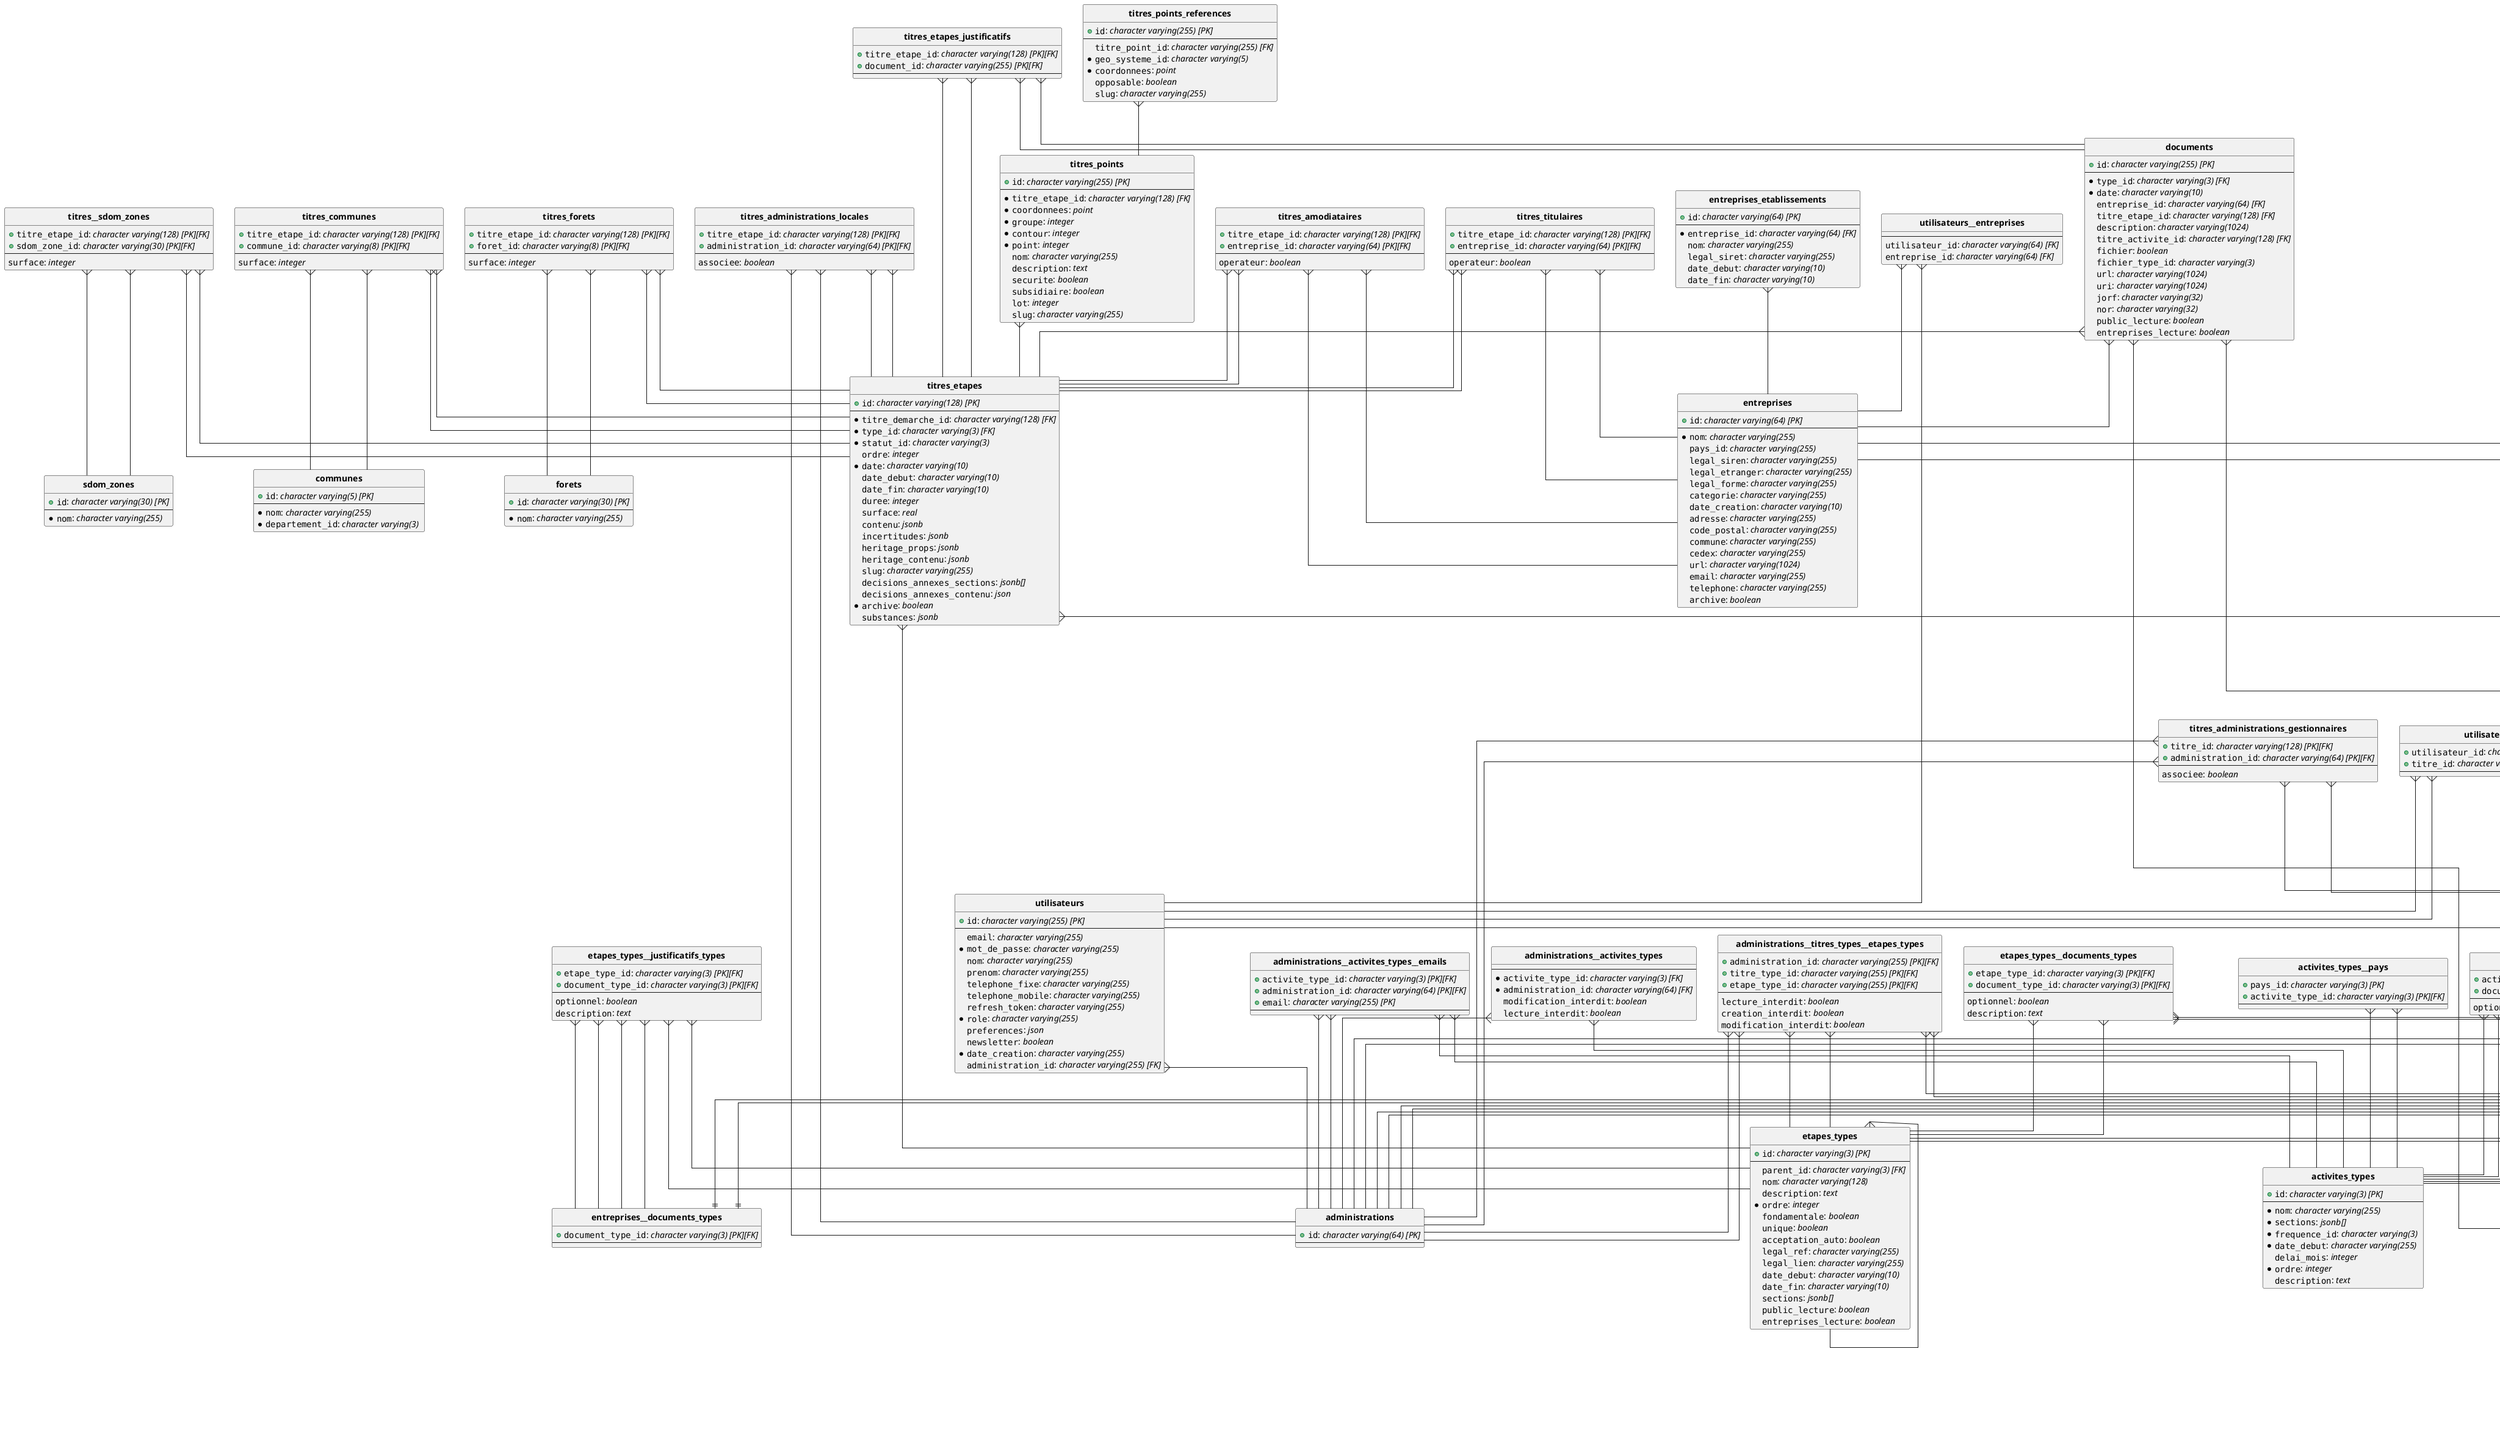 @startuml
hide circle
skinparam linetype ortho

entity "**activites_statuts**" {
  + ""id"": //character varying(3) [PK]//
  --
  *""nom"": //character varying(255) //
  *""couleur"": //character varying(16) //
}

entity "**activites_types**" {
  + ""id"": //character varying(3) [PK]//
  --
  *""nom"": //character varying(255) //
  *""sections"": //jsonb[] //
  *""frequence_id"": //character varying(3) //
  *""date_debut"": //character varying(255) //
  ""delai_mois"": //integer //
  *""ordre"": //integer //
  ""description"": //text //
}

entity "**activites_types__documents_types**" {
  + ""activite_type_id"": //character varying(3) [PK][FK]//
  + ""document_type_id"": //character varying(3) [PK][FK]//
  --
  ""optionnel"": //boolean //
}

entity "**activites_types__pays**" {
  + ""pays_id"": //character varying(3) [PK]//
  + ""activite_type_id"": //character varying(3) [PK][FK]//
  --
}

entity "**activites_types__titres_types**" {
  + ""titre_type_id"": //character varying(3) [PK][FK]//
  + ""activite_type_id"": //character varying(3) [PK][FK]//
  --
}

entity "**administrations**" {
  + ""id"": //character varying(64) [PK]//
  --
}

entity "**administrations__activites_types**" {
  --
  *""activite_type_id"": //character varying(3) [FK]//
  *""administration_id"": //character varying(64) [FK]//
  ""modification_interdit"": //boolean //
  ""lecture_interdit"": //boolean //
}

entity "**administrations__activites_types__emails**" {
  + ""activite_type_id"": //character varying(3) [PK][FK]//
  + ""administration_id"": //character varying(64) [PK][FK]//
  + ""email"": //character varying(255) [PK]//
  --
}

entity "**administrations__titres_types**" {
  + ""administration_id"": //character varying(255) [PK][FK]//
  + ""titre_type_id"": //character varying(255) [PK][FK]//
  --
  ""gestionnaire"": //boolean //
  ""associee"": //boolean //
}

entity "**administrations__titres_types__etapes_types**" {
  + ""administration_id"": //character varying(255) [PK][FK]//
  + ""titre_type_id"": //character varying(255) [PK][FK]//
  + ""etape_type_id"": //character varying(255) [PK][FK]//
  --
  ""lecture_interdit"": //boolean //
  ""creation_interdit"": //boolean //
  ""modification_interdit"": //boolean //
}

entity "**administrations__titres_types__titres_statuts**" {
  + ""administration_id"": //character varying(255) [PK][FK]//
  + ""titre_type_id"": //character varying(255) [PK][FK]//
  + ""titre_statut_id"": //character varying(255) [PK][FK]//
  --
  ""titres_modification_interdit"": //boolean //
  ""demarches_modification_interdit"": //boolean //
  ""etapes_modification_interdit"": //boolean //
}

entity "**caches**" {
  + ""id"": //character varying(128) [PK]//
  --
  ""valeur"": //jsonb //
}

entity "**communes**" {
  + ""id"": //character varying(5) [PK]//
  --
  *""nom"": //character varying(255) //
  *""departement_id"": //character varying(3) //
}

entity "**demarches_statuts**" {
  + ""id"": //character varying(3) [PK]//
  --
  *""nom"": //character varying(32) //
  ""description"": //text //
  *""couleur"": //character varying(16) //
  *""ordre"": //integer //
}

entity "**demarches_types**" {
  + ""id"": //character varying(3) [PK]//
  --
  *""nom"": //character varying(255) //
  ""description"": //text //
  ""ordre"": //integer //
  ""duree"": //boolean //
  ""points"": //boolean //
  ""substances"": //boolean //
  ""titulaires"": //boolean //
  ""renouvelable"": //boolean //
  ""exception"": //boolean //
  ""auto"": //boolean //
  ""travaux"": //boolean //
}

entity "**documents**" {
  + ""id"": //character varying(255) [PK]//
  --
  *""type_id"": //character varying(3) [FK]//
  *""date"": //character varying(10) //
  ""entreprise_id"": //character varying(64) [FK]//
  ""titre_etape_id"": //character varying(128) [FK]//
  ""description"": //character varying(1024) //
  ""titre_activite_id"": //character varying(128) [FK]//
  ""fichier"": //boolean //
  ""fichier_type_id"": //character varying(3) //
  ""url"": //character varying(1024) //
  ""uri"": //character varying(1024) //
  ""jorf"": //character varying(32) //
  ""nor"": //character varying(32) //
  ""public_lecture"": //boolean //
  ""entreprises_lecture"": //boolean //
}

entity "**documents_types**" {
  + ""id"": //character varying(3) [PK]//
  --
  *""nom"": //character varying(255) //
  ""description"": //text //
}

entity "**domaines**" {
  + ""id"": //character varying(1) [PK]//
  --
  *""nom"": //character varying(255) //
  ""description"": //text //
  *""ordre"": //integer //
}

entity "**entreprises**" {
  + ""id"": //character varying(64) [PK]//
  --
  *""nom"": //character varying(255) //
  ""pays_id"": //character varying(255) //
  ""legal_siren"": //character varying(255) //
  ""legal_etranger"": //character varying(255) //
  ""legal_forme"": //character varying(255) //
  ""categorie"": //character varying(255) //
  ""date_creation"": //character varying(10) //
  ""adresse"": //character varying(255) //
  ""code_postal"": //character varying(255) //
  ""commune"": //character varying(255) //
  ""cedex"": //character varying(255) //
  ""url"": //character varying(1024) //
  ""email"": //character varying(255) //
  ""telephone"": //character varying(255) //
  ""archive"": //boolean //
}

entity "**entreprises__documents_types**" {
  + ""document_type_id"": //character varying(3) [PK][FK]//
  --
}

entity "**entreprises__titres_types**" {
  + ""entreprise_id"": //character varying(255) [PK][FK]//
  + ""titre_type_id"": //character varying(255) [PK][FK]//
  --
  ""titres_creation"": //boolean //
}

entity "**entreprises_etablissements**" {
  + ""id"": //character varying(64) [PK]//
  --
  *""entreprise_id"": //character varying(64) [FK]//
  ""nom"": //character varying(255) //
  ""legal_siret"": //character varying(255) //
  ""date_debut"": //character varying(10) //
  ""date_fin"": //character varying(10) //
}

entity "**etapes_types**" {
  + ""id"": //character varying(3) [PK]//
  --
  ""parent_id"": //character varying(3) [FK]//
  ""nom"": //character varying(128) //
  ""description"": //text //
  *""ordre"": //integer //
  ""fondamentale"": //boolean //
  ""unique"": //boolean //
  ""acceptation_auto"": //boolean //
  ""legal_ref"": //character varying(255) //
  ""legal_lien"": //character varying(255) //
  ""date_debut"": //character varying(10) //
  ""date_fin"": //character varying(10) //
  ""sections"": //jsonb[] //
  ""public_lecture"": //boolean //
  ""entreprises_lecture"": //boolean //
}

entity "**etapes_types__documents_types**" {
  + ""etape_type_id"": //character varying(3) [PK][FK]//
  + ""document_type_id"": //character varying(3) [PK][FK]//
  --
  ""optionnel"": //boolean //
  ""description"": //text //
}

entity "**etapes_types__justificatifs_types**" {
  + ""etape_type_id"": //character varying(3) [PK][FK]//
  + ""document_type_id"": //character varying(3) [PK][FK]//
  --
  ""optionnel"": //boolean //
  ""description"": //text //
}

entity "**forets**" {
  + ""id"": //character varying(30) [PK]//
  --
  *""nom"": //character varying(255) //
}

entity "**globales**" {
  + ""id"": //character varying(255) [PK]//
  --
  *""valeur"": //boolean //
}

entity "**journaux**" {
  + ""id"": //character varying(255) [PK]//
  --
  *""utilisateur_id"": //character varying(255) //
  *""date"": //timestamp with time zone //
  *""element_id"": //character varying(255) //
  *""operation"": //text //
  ""differences"": //jsonb //
  *""titre_id"": //character varying(128) [FK]//
}

entity "**knex_migrations**" {
  + ""id"": //serial [PK]//
  --
  ""name"": //character varying(255) //
  ""batch"": //integer //
  ""migration_time"": //timestamp with time zone //
}

entity "**knex_migrations_lock**" {
  + ""index"": //serial [PK]//
  --
  ""is_locked"": //integer //
}

entity "**phases_statuts**" {
  + ""id"": //character varying(3) [PK]//
  --
  *""nom"": //character varying(32) //
  *""couleur"": //character varying(16) //
}

entity "**references_types**" {
  + ""id"": //character varying(3) [PK]//
  --
  *""nom"": //character varying(255) //
}

entity "**sdom_zones**" {
  + ""id"": //character varying(30) [PK]//
  --
  *""nom"": //character varying(255) //
}

entity "**spatial_ref_sys**" {
  + ""srid"": //integer [PK]//
  --
  ""auth_name"": //character varying(256) //
  ""auth_srid"": //integer //
  ""srtext"": //character varying(2048) //
  ""proj4text"": //character varying(2048) //
}

entity "**titres**" {
  + ""id"": //character varying(128) [PK]//
  --
  *""nom"": //character varying(255) //
  *""type_id"": //character varying(3) [FK]//
  *""domaine_id"": //character varying(1) [FK]//
  *""statut_id"": //character varying(3) [FK]//
  ""date_debut"": //character varying(10) //
  ""date_fin"": //character varying(10) //
  ""date_demande"": //character varying(10) //
  ""public_lecture"": //boolean //
  ""entreprises_lecture"": //boolean //
  ""doublon_titre_id"": //character varying(128) //
  ""contenus_titre_etapes_ids"": //jsonb //
  ""coordonnees"": //point //
  ""props_titre_etapes_ids"": //jsonb //
  ""slug"": //character varying(255) //
  *""archive"": //boolean //
}

entity "**titres__sdom_zones**" {
  + ""titre_etape_id"": //character varying(128) [PK][FK]//
  + ""sdom_zone_id"": //character varying(30) [PK][FK]//
  --
  ""surface"": //integer //
}

entity "**titres__titres**" {
  + ""titre_from_id"": //character varying(255) [PK][FK]//
  + ""titre_to_id"": //character varying(255) [PK][FK]//
  --
}

entity "**titres_activites**" {
  + ""id"": //character varying(255) [PK]//
  --
  ""titre_id"": //character varying(128) [FK]//
  ""utilisateur_id"": //character varying(128) [FK]//
  ""date"": //character varying(10) //
  ""date_saisie"": //character varying(10) //
  ""contenu"": //jsonb //
  *""type_id"": //character varying(3) [FK]//
  *""statut_id"": //character varying(3) [FK]//
  ""annee"": //integer //
  ""periode_id"": //integer //
  ""sections"": //jsonb[] //
  ""suppression"": //boolean //
  ""slug"": //character varying(255) //
}

entity "**titres_administrations**" {
  + ""titre_id"": //character varying(128) [PK][FK]//
  + ""administration_id"": //character varying(128) [PK][FK]//
  --
}

entity "**titres_administrations_gestionnaires**" {
  + ""titre_id"": //character varying(128) [PK][FK]//
  + ""administration_id"": //character varying(64) [PK][FK]//
  --
  ""associee"": //boolean //
}

entity "**titres_administrations_locales**" {
  + ""titre_etape_id"": //character varying(128) [PK][FK]//
  + ""administration_id"": //character varying(64) [PK][FK]//
  --
  ""associee"": //boolean //
}

entity "**titres_amodiataires**" {
  + ""titre_etape_id"": //character varying(128) [PK][FK]//
  + ""entreprise_id"": //character varying(64) [PK][FK]//
  --
  ""operateur"": //boolean //
}

entity "**titres_communes**" {
  + ""titre_etape_id"": //character varying(128) [PK][FK]//
  + ""commune_id"": //character varying(8) [PK][FK]//
  --
  ""surface"": //integer //
}

entity "**titres_demarches**" {
  + ""id"": //character varying(128) [PK]//
  --
  *""titre_id"": //character varying(128) [FK]//
  *""type_id"": //character varying(3) [FK]//
  *""statut_id"": //character varying(3) [FK]//
  ""public_lecture"": //boolean //
  ""entreprises_lecture"": //boolean //
  ""ordre"": //integer //
  ""slug"": //character varying(255) //
  ""description"": //character varying(255) //
  *""archive"": //boolean //
}

entity "**titres_demarches_liens**" {
  + ""enfant_titre_demarche_id"": //character varying(128) [PK][FK]//
  + ""parent_titre_demarche_id"": //character varying(128) [PK][FK]//
  --
}

entity "**titres_etapes**" {
  + ""id"": //character varying(128) [PK]//
  --
  *""titre_demarche_id"": //character varying(128) [FK]//
  *""type_id"": //character varying(3) [FK]//
  *""statut_id"": //character varying(3) //
  ""ordre"": //integer //
  *""date"": //character varying(10) //
  ""date_debut"": //character varying(10) //
  ""date_fin"": //character varying(10) //
  ""duree"": //integer //
  ""surface"": //real //
  ""contenu"": //jsonb //
  ""incertitudes"": //jsonb //
  ""heritage_props"": //jsonb //
  ""heritage_contenu"": //jsonb //
  ""slug"": //character varying(255) //
  ""decisions_annexes_sections"": //jsonb[] //
  ""decisions_annexes_contenu"": //json //
  *""archive"": //boolean //
  ""substances"": //jsonb //
}

entity "**titres_etapes_justificatifs**" {
  + ""titre_etape_id"": //character varying(128) [PK][FK]//
  + ""document_id"": //character varying(255) [PK][FK]//
  --
}

entity "**titres_forets**" {
  + ""titre_etape_id"": //character varying(128) [PK][FK]//
  + ""foret_id"": //character varying(8) [PK][FK]//
  --
  ""surface"": //integer //
}

entity "**titres_phases**" {
  + ""titre_demarche_id"": //character varying(128) [PK][FK]//
  --
  *""statut_id"": //character varying(3) [FK]//
  ""date_debut"": //character varying(10) //
  ""date_fin"": //character varying(10) //
}

entity "**titres_points**" {
  + ""id"": //character varying(255) [PK]//
  --
  *""titre_etape_id"": //character varying(128) [FK]//
  *""coordonnees"": //point //
  *""groupe"": //integer //
  *""contour"": //integer //
  *""point"": //integer //
  ""nom"": //character varying(255) //
  ""description"": //text //
  ""securite"": //boolean //
  ""subsidiaire"": //boolean //
  ""lot"": //integer //
  ""slug"": //character varying(255) //
}

entity "**titres_points_references**" {
  + ""id"": //character varying(255) [PK]//
  --
  ""titre_point_id"": //character varying(255) [FK]//
  *""geo_systeme_id"": //character varying(5) //
  *""coordonnees"": //point //
  ""opposable"": //boolean //
  ""slug"": //character varying(255) //
}

entity "**titres_references**" {
  + ""titre_id"": //character varying(128) [PK][FK]//
  + ""type_id"": //character varying(3) [PK][FK]//
  + ""nom"": //character varying(255) [PK]//
  --
}

entity "**titres_statuts**" {
  + ""id"": //character varying(3) [PK]//
  --
  *""nom"": //character varying(32) //
  ""description"": //text //
  *""couleur"": //character varying(16) //
  ""ordre"": //integer //
}

entity "**titres_titulaires**" {
  + ""titre_etape_id"": //character varying(128) [PK][FK]//
  + ""entreprise_id"": //character varying(64) [PK][FK]//
  --
  ""operateur"": //boolean //
}

entity "**titres_types**" {
  + ""id"": //character varying(3) [PK]//
  --
  *""domaine_id"": //character varying(1) [FK]//
  *""type_id"": //character varying(3) [FK]//
  ""contenu_ids"": //jsonb[] //
  ""archive"": //boolean //
}

entity "**titres_types__demarches_types**" {
  + ""titre_type_id"": //character varying(3) [PK][FK]//
  + ""demarche_type_id"": //character varying(3) [PK][FK]//
  --
  ""duree_max"": //integer //
  ""acceptation_implicite"": //boolean //
  ""delai_implicite"": //character varying(255) //
  ""delai_recours"": //character varying(255) //
  ""legal_ref"": //character varying(255) //
  ""legal_lien"": //character varying(255) //
  ""date_debut"": //character varying(10) //
  ""date_fin"": //character varying(10) //
}

entity "**titres_types__demarches_types__etapes_types**" {
  + ""titre_type_id"": //character varying(3) [PK][FK]//
  + ""demarche_type_id"": //character varying(7) [PK][FK]//
  + ""etape_type_id"": //character varying(3) [PK][FK]//
  --
  ""ordre"": //integer //
  ""sections"": //jsonb[] //
}

entity "**titres_types__demarches_types__etapes_types__documents_types**" {
  + ""titre_type_id"": //character varying(3) [PK][FK]//
  + ""demarche_type_id"": //character varying(7) [PK][FK]//
  + ""etape_type_id"": //character varying(3) [PK][FK]//
  + ""document_type_id"": //character varying(3) [PK][FK]//
  --
  ""optionnel"": //boolean //
  ""description"": //text //
}

entity "**titres_types__demarches_types__etapes_types__justificatifs_t**" {
  + ""titre_type_id"": //character varying(3) [PK][FK]//
  + ""demarche_type_id"": //character varying(7) [PK][FK]//
  + ""etape_type_id"": //character varying(3) [PK][FK]//
  + ""document_type_id"": //character varying(3) [PK][FK]//
  --
  ""optionnel"": //boolean //
  ""description"": //text //
}

entity "**titres_types__titres_statuts**" {
  + ""titre_type_id"": //character varying(255) [PK][FK]//
  + ""titre_statut_id"": //character varying(255) [PK][FK]//
  --
  ""public_lecture"": //boolean //
}

entity "**titres_types_types**" {
  + ""id"": //character varying(2) [PK]//
  --
  *""nom"": //character varying(255) //
  ""description"": //text //
  *""ordre"": //integer //
}

entity "**utilisateurs**" {
  + ""id"": //character varying(255) [PK]//
  --
  ""email"": //character varying(255) //
  *""mot_de_passe"": //character varying(255) //
  ""nom"": //character varying(255) //
  ""prenom"": //character varying(255) //
  ""telephone_fixe"": //character varying(255) //
  ""telephone_mobile"": //character varying(255) //
  ""refresh_token"": //character varying(255) //
  *""role"": //character varying(255) //
  ""preferences"": //json //
  ""newsletter"": //boolean //
  *""date_creation"": //character varying(255) //
  ""administration_id"": //character varying(255) [FK]//
}

entity "**utilisateurs__entreprises**" {
  --
  ""utilisateur_id"": //character varying(64) [FK]//
  ""entreprise_id"": //character varying(64) [FK]//
}

entity "**utilisateurs__titres**" {
  + ""utilisateur_id"": //character varying(255) [PK][FK]//
  + ""titre_id"": //character varying(255) [PK][FK]//
  --
}

"**activites_types__documents_types**"   }--  "**activites_types**"

"**activites_types__documents_types**"   }--  "**activites_types**"

"**activites_types__documents_types**"   }--  "**documents_types**"

"**activites_types__documents_types**"   }--  "**documents_types**"

"**activites_types__pays**"   }--  "**activites_types**"

"**activites_types__pays**"   }--  "**activites_types**"

"**activites_types__titres_types**"   }--  "**activites_types**"

"**activites_types__titres_types**"   }--  "**activites_types**"

"**activites_types__titres_types**"   }--  "**titres_types**"

"**activites_types__titres_types**"   }--  "**titres_types**"

"**administrations__activites_types**"   }--  "**activites_types**"

"**administrations__activites_types**"   }--  "**administrations**"

"**administrations__activites_types__emails**"   }--  "**activites_types**"

"**administrations__activites_types__emails**"   }--  "**activites_types**"

"**administrations__activites_types__emails**"   }--  "**administrations**"

"**administrations__activites_types__emails**"   }--  "**administrations**"

"**administrations__titres_types**"   }--  "**administrations**"

"**administrations__titres_types**"   }--  "**administrations**"

"**administrations__titres_types**"   }--  "**titres_types**"

"**administrations__titres_types**"   }--  "**titres_types**"

"**administrations__titres_types__etapes_types**"   }--  "**administrations**"

"**administrations__titres_types__etapes_types**"   }--  "**administrations**"

"**administrations__titres_types__etapes_types**"   }--  "**etapes_types**"

"**administrations__titres_types__etapes_types**"   }--  "**etapes_types**"

"**administrations__titres_types__etapes_types**"   }--  "**titres_types**"

"**administrations__titres_types__etapes_types**"   }--  "**titres_types**"

"**administrations__titres_types__titres_statuts**"   }--  "**administrations**"

"**administrations__titres_types__titres_statuts**"   }--  "**administrations**"

"**administrations__titres_types__titres_statuts**"   }--  "**titres_statuts**"

"**administrations__titres_types__titres_statuts**"   }--  "**titres_statuts**"

"**administrations__titres_types__titres_statuts**"   }--  "**titres_types**"

"**administrations__titres_types__titres_statuts**"   }--  "**titres_types**"

"**documents**"   }--  "**entreprises**"

"**documents**"   }--  "**titres_activites**"

"**documents**"   }--  "**titres_etapes**"

"**documents**"   }--  "**documents_types**"

"**entreprises__documents_types**"  ||-||  "**documents_types**"

"**entreprises__documents_types**"  ||-||  "**documents_types**"

"**entreprises__titres_types**"   }--  "**entreprises**"

"**entreprises__titres_types**"   }--  "**entreprises**"

"**entreprises__titres_types**"   }--  "**titres_types**"

"**entreprises__titres_types**"   }--  "**titres_types**"

"**entreprises_etablissements**"   }--  "**entreprises**"

"**etapes_types**"   }--  "**etapes_types**"

"**etapes_types__documents_types**"   }--  "**documents_types**"

"**etapes_types__documents_types**"   }--  "**documents_types**"

"**etapes_types__documents_types**"   }--  "**etapes_types**"

"**etapes_types__documents_types**"   }--  "**etapes_types**"

"**etapes_types__justificatifs_types**"   }--  "**entreprises__documents_types**"

"**etapes_types__justificatifs_types**"   }--  "**entreprises__documents_types**"

"**etapes_types__justificatifs_types**"   }--  "**entreprises__documents_types**"

"**etapes_types__justificatifs_types**"   }--  "**entreprises__documents_types**"

"**etapes_types__justificatifs_types**"   }--  "**etapes_types**"

"**etapes_types__justificatifs_types**"   }--  "**etapes_types**"

"**journaux**"   }--  "**titres**"

"**titres**"   }--  "**domaines**"

"**titres**"   }--  "**titres_statuts**"

"**titres**"   }--  "**titres_types**"

"**titres__sdom_zones**"   }--  "**sdom_zones**"

"**titres__sdom_zones**"   }--  "**sdom_zones**"

"**titres__sdom_zones**"   }--  "**titres_etapes**"

"**titres__sdom_zones**"   }--  "**titres_etapes**"

"**titres__titres**"   }--  "**titres**"

"**titres__titres**"   }--  "**titres**"

"**titres__titres**"   }--  "**titres**"

"**titres__titres**"   }--  "**titres**"

"**titres_activites**"   }--  "**activites_statuts**"

"**titres_activites**"   }--  "**titres**"

"**titres_activites**"   }--  "**activites_types**"

"**titres_activites**"   }--  "**utilisateurs**"

"**titres_administrations**"   }--  "**administrations**"

"**titres_administrations**"   }--  "**administrations**"

"**titres_administrations**"   }--  "**titres**"

"**titres_administrations**"   }--  "**titres**"

"**titres_administrations_gestionnaires**"   }--  "**administrations**"

"**titres_administrations_gestionnaires**"   }--  "**administrations**"

"**titres_administrations_gestionnaires**"   }--  "**titres**"

"**titres_administrations_gestionnaires**"   }--  "**titres**"

"**titres_administrations_locales**"   }--  "**administrations**"

"**titres_administrations_locales**"   }--  "**administrations**"

"**titres_administrations_locales**"   }--  "**titres_etapes**"

"**titres_administrations_locales**"   }--  "**titres_etapes**"

"**titres_amodiataires**"   }--  "**entreprises**"

"**titres_amodiataires**"   }--  "**entreprises**"

"**titres_amodiataires**"   }--  "**titres_etapes**"

"**titres_amodiataires**"   }--  "**titres_etapes**"

"**titres_communes**"   }--  "**communes**"

"**titres_communes**"   }--  "**communes**"

"**titres_communes**"   }--  "**titres_etapes**"

"**titres_communes**"   }--  "**titres_etapes**"

"**titres_demarches**"   }--  "**demarches_statuts**"

"**titres_demarches**"   }--  "**titres**"

"**titres_demarches**"   }--  "**demarches_types**"

"**titres_demarches_liens**"   }--  "**titres_demarches**"

"**titres_demarches_liens**"   }--  "**titres_demarches**"

"**titres_demarches_liens**"   }--  "**titres_demarches**"

"**titres_demarches_liens**"   }--  "**titres_demarches**"

"**titres_etapes**"   }--  "**titres_demarches**"

"**titres_etapes**"   }--  "**etapes_types**"

"**titres_etapes_justificatifs**"   }--  "**documents**"

"**titres_etapes_justificatifs**"   }--  "**documents**"

"**titres_etapes_justificatifs**"   }--  "**titres_etapes**"

"**titres_etapes_justificatifs**"   }--  "**titres_etapes**"

"**titres_forets**"   }--  "**forets**"

"**titres_forets**"   }--  "**forets**"

"**titres_forets**"   }--  "**titres_etapes**"

"**titres_forets**"   }--  "**titres_etapes**"

"**titres_phases**"   }--  "**phases_statuts**"

"**titres_phases**"  ||-||  "**titres_demarches**"

"**titres_points**"   }--  "**titres_etapes**"

"**titres_points_references**"   }--  "**titres_points**"

"**titres_references**"   }--  "**titres**"

"**titres_references**"   }--  "**titres**"

"**titres_references**"   }--  "**references_types**"

"**titres_references**"   }--  "**references_types**"

"**titres_titulaires**"   }--  "**entreprises**"

"**titres_titulaires**"   }--  "**entreprises**"

"**titres_titulaires**"   }--  "**titres_etapes**"

"**titres_titulaires**"   }--  "**titres_etapes**"

"**titres_types**"   }--  "**domaines**"

"**titres_types**"   }--  "**domaines**"

"**titres_types**"   }--  "**titres_types_types**"

"**titres_types**"   }--  "**titres_types_types**"

"**titres_types__demarches_types**"   }--  "**demarches_types**"

"**titres_types__demarches_types**"   }--  "**demarches_types**"

"**titres_types__demarches_types**"   }--  "**titres_types**"

"**titres_types__demarches_types**"   }--  "**titres_types**"

"**titres_types__demarches_types__etapes_types**"   }--  "**demarches_types**"

"**titres_types__demarches_types__etapes_types**"   }--  "**demarches_types**"

"**titres_types__demarches_types__etapes_types**"   }--  "**etapes_types**"

"**titres_types__demarches_types__etapes_types**"   }--  "**etapes_types**"

"**titres_types__demarches_types__etapes_types**"   }--  "**titres_types**"

"**titres_types__demarches_types__etapes_types**"   }--  "**titres_types**"

"**titres_types__demarches_types__etapes_types__documents_types**"   }--  "**documents_types**"

"**titres_types__demarches_types__etapes_types__documents_types**"   }--  "**documents_types**"

"**titres_types__demarches_types__etapes_types__documents_types**"   }--  "**titres_types__demarches_types__etapes_types**"

"**titres_types__demarches_types__etapes_types__documents_types**"   }--  "**titres_types__demarches_types__etapes_types**"

"**titres_types__demarches_types__etapes_types__documents_types**"   }--  "**titres_types__demarches_types__etapes_types**"

"**titres_types__demarches_types__etapes_types__documents_types**"   }--  "**titres_types__demarches_types__etapes_types**"

"**titres_types__demarches_types__etapes_types__documents_types**"   }--  "**titres_types__demarches_types__etapes_types**"

"**titres_types__demarches_types__etapes_types__documents_types**"   }--  "**titres_types__demarches_types__etapes_types**"

"**titres_types__demarches_types__etapes_types__documents_types**"   }--  "**titres_types__demarches_types__etapes_types**"

"**titres_types__demarches_types__etapes_types__documents_types**"   }--  "**titres_types__demarches_types__etapes_types**"

"**titres_types__demarches_types__etapes_types__documents_types**"   }--  "**titres_types__demarches_types__etapes_types**"

"**titres_types__demarches_types__etapes_types__documents_types**"   }--  "**titres_types__demarches_types__etapes_types**"

"**titres_types__demarches_types__etapes_types__documents_types**"   }--  "**titres_types__demarches_types__etapes_types**"

"**titres_types__demarches_types__etapes_types__documents_types**"   }--  "**titres_types__demarches_types__etapes_types**"

"**titres_types__demarches_types__etapes_types__justificatifs_t**"   }--  "**documents_types**"

"**titres_types__demarches_types__etapes_types__justificatifs_t**"   }--  "**documents_types**"

"**titres_types__demarches_types__etapes_types__justificatifs_t**"   }--  "**titres_types__demarches_types__etapes_types**"

"**titres_types__demarches_types__etapes_types__justificatifs_t**"   }--  "**titres_types__demarches_types__etapes_types**"

"**titres_types__demarches_types__etapes_types__justificatifs_t**"   }--  "**titres_types__demarches_types__etapes_types**"

"**titres_types__demarches_types__etapes_types__justificatifs_t**"   }--  "**titres_types__demarches_types__etapes_types**"

"**titres_types__demarches_types__etapes_types__justificatifs_t**"   }--  "**titres_types__demarches_types__etapes_types**"

"**titres_types__demarches_types__etapes_types__justificatifs_t**"   }--  "**titres_types__demarches_types__etapes_types**"

"**titres_types__demarches_types__etapes_types__justificatifs_t**"   }--  "**titres_types__demarches_types__etapes_types**"

"**titres_types__demarches_types__etapes_types__justificatifs_t**"   }--  "**titres_types__demarches_types__etapes_types**"

"**titres_types__demarches_types__etapes_types__justificatifs_t**"   }--  "**titres_types__demarches_types__etapes_types**"

"**titres_types__demarches_types__etapes_types__justificatifs_t**"   }--  "**titres_types__demarches_types__etapes_types**"

"**titres_types__demarches_types__etapes_types__justificatifs_t**"   }--  "**titres_types__demarches_types__etapes_types**"

"**titres_types__demarches_types__etapes_types__justificatifs_t**"   }--  "**titres_types__demarches_types__etapes_types**"

"**titres_types__titres_statuts**"   }--  "**titres_statuts**"

"**titres_types__titres_statuts**"   }--  "**titres_statuts**"

"**titres_types__titres_statuts**"   }--  "**titres_types**"

"**titres_types__titres_statuts**"   }--  "**titres_types**"

"**utilisateurs**"   }--  "**administrations**"

"**utilisateurs__entreprises**"   }--  "**entreprises**"

"**utilisateurs__entreprises**"   }--  "**utilisateurs**"

"**utilisateurs__titres**"   }--  "**titres**"

"**utilisateurs__titres**"   }--  "**titres**"

"**utilisateurs__titres**"   }--  "**utilisateurs**"

"**utilisateurs__titres**"   }--  "**utilisateurs**"
@enduml
